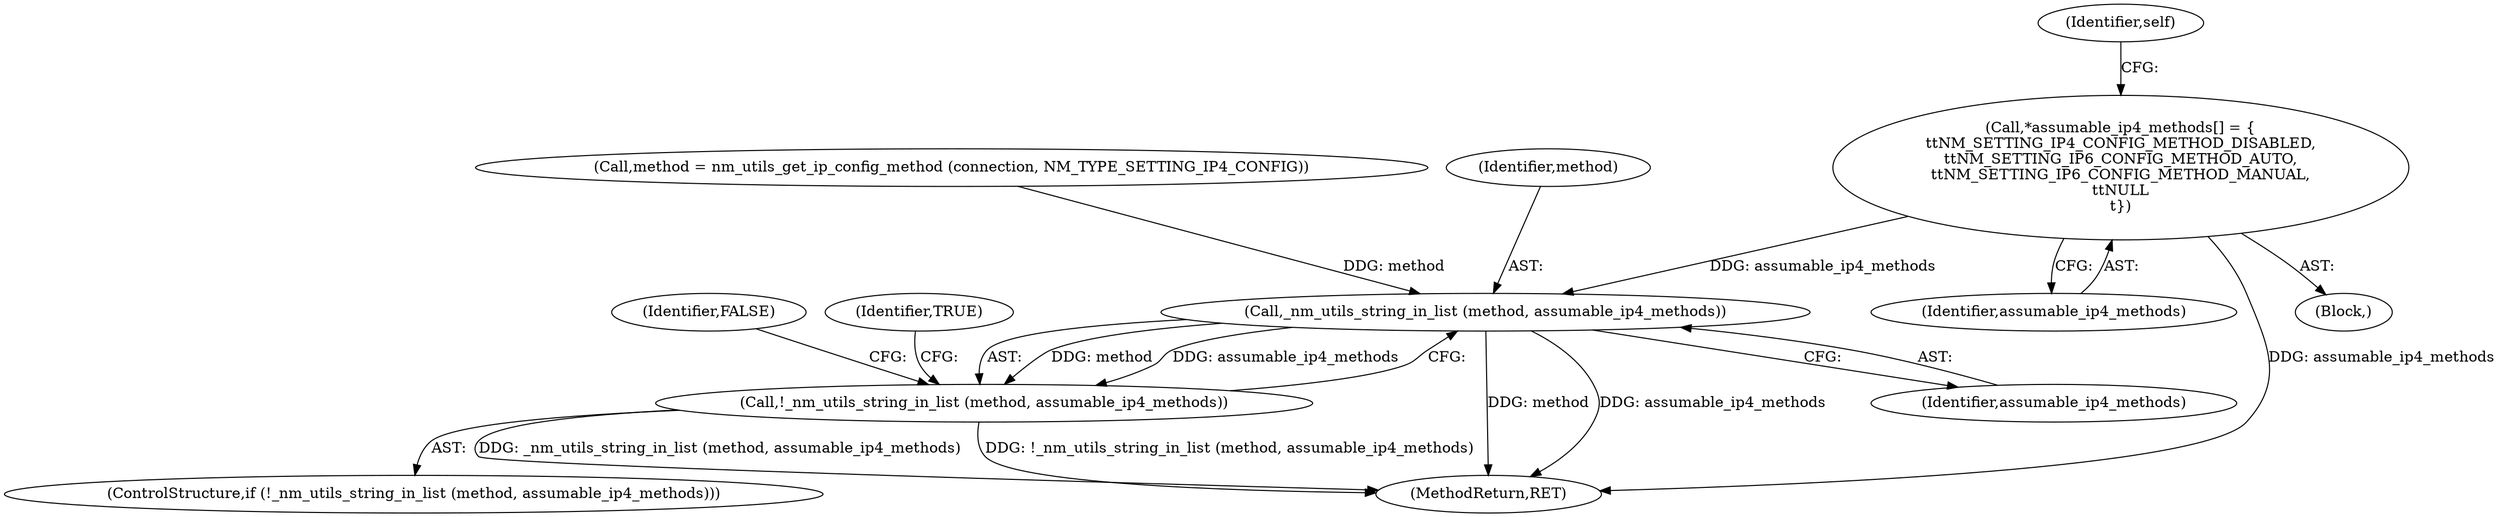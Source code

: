 digraph "0_NetworkManager_d5fc88e573fa58b93034b04d35a2454f5d28cad9@pointer" {
"1003234" [label="(Call,*assumable_ip4_methods[] = {\n\t\tNM_SETTING_IP4_CONFIG_METHOD_DISABLED,\n\t\tNM_SETTING_IP6_CONFIG_METHOD_AUTO,\n\t\tNM_SETTING_IP6_CONFIG_METHOD_MANUAL,\n\t\tNULL\n\t})"];
"1003292" [label="(Call,_nm_utils_string_in_list (method, assumable_ip4_methods))"];
"1003291" [label="(Call,!_nm_utils_string_in_list (method, assumable_ip4_methods))"];
"1003235" [label="(Identifier,assumable_ip4_methods)"];
"1003285" [label="(Call,method = nm_utils_get_ip_config_method (connection, NM_TYPE_SETTING_IP4_CONFIG))"];
"1003292" [label="(Call,_nm_utils_string_in_list (method, assumable_ip4_methods))"];
"1007368" [label="(MethodReturn,RET)"];
"1003239" [label="(Identifier,self)"];
"1003291" [label="(Call,!_nm_utils_string_in_list (method, assumable_ip4_methods))"];
"1003290" [label="(ControlStructure,if (!_nm_utils_string_in_list (method, assumable_ip4_methods)))"];
"1003296" [label="(Identifier,FALSE)"];
"1003298" [label="(Identifier,TRUE)"];
"1003222" [label="(Block,)"];
"1003293" [label="(Identifier,method)"];
"1003234" [label="(Call,*assumable_ip4_methods[] = {\n\t\tNM_SETTING_IP4_CONFIG_METHOD_DISABLED,\n\t\tNM_SETTING_IP6_CONFIG_METHOD_AUTO,\n\t\tNM_SETTING_IP6_CONFIG_METHOD_MANUAL,\n\t\tNULL\n\t})"];
"1003294" [label="(Identifier,assumable_ip4_methods)"];
"1003234" -> "1003222"  [label="AST: "];
"1003234" -> "1003235"  [label="CFG: "];
"1003235" -> "1003234"  [label="AST: "];
"1003239" -> "1003234"  [label="CFG: "];
"1003234" -> "1007368"  [label="DDG: assumable_ip4_methods"];
"1003234" -> "1003292"  [label="DDG: assumable_ip4_methods"];
"1003292" -> "1003291"  [label="AST: "];
"1003292" -> "1003294"  [label="CFG: "];
"1003293" -> "1003292"  [label="AST: "];
"1003294" -> "1003292"  [label="AST: "];
"1003291" -> "1003292"  [label="CFG: "];
"1003292" -> "1007368"  [label="DDG: method"];
"1003292" -> "1007368"  [label="DDG: assumable_ip4_methods"];
"1003292" -> "1003291"  [label="DDG: method"];
"1003292" -> "1003291"  [label="DDG: assumable_ip4_methods"];
"1003285" -> "1003292"  [label="DDG: method"];
"1003291" -> "1003290"  [label="AST: "];
"1003296" -> "1003291"  [label="CFG: "];
"1003298" -> "1003291"  [label="CFG: "];
"1003291" -> "1007368"  [label="DDG: _nm_utils_string_in_list (method, assumable_ip4_methods)"];
"1003291" -> "1007368"  [label="DDG: !_nm_utils_string_in_list (method, assumable_ip4_methods)"];
}
